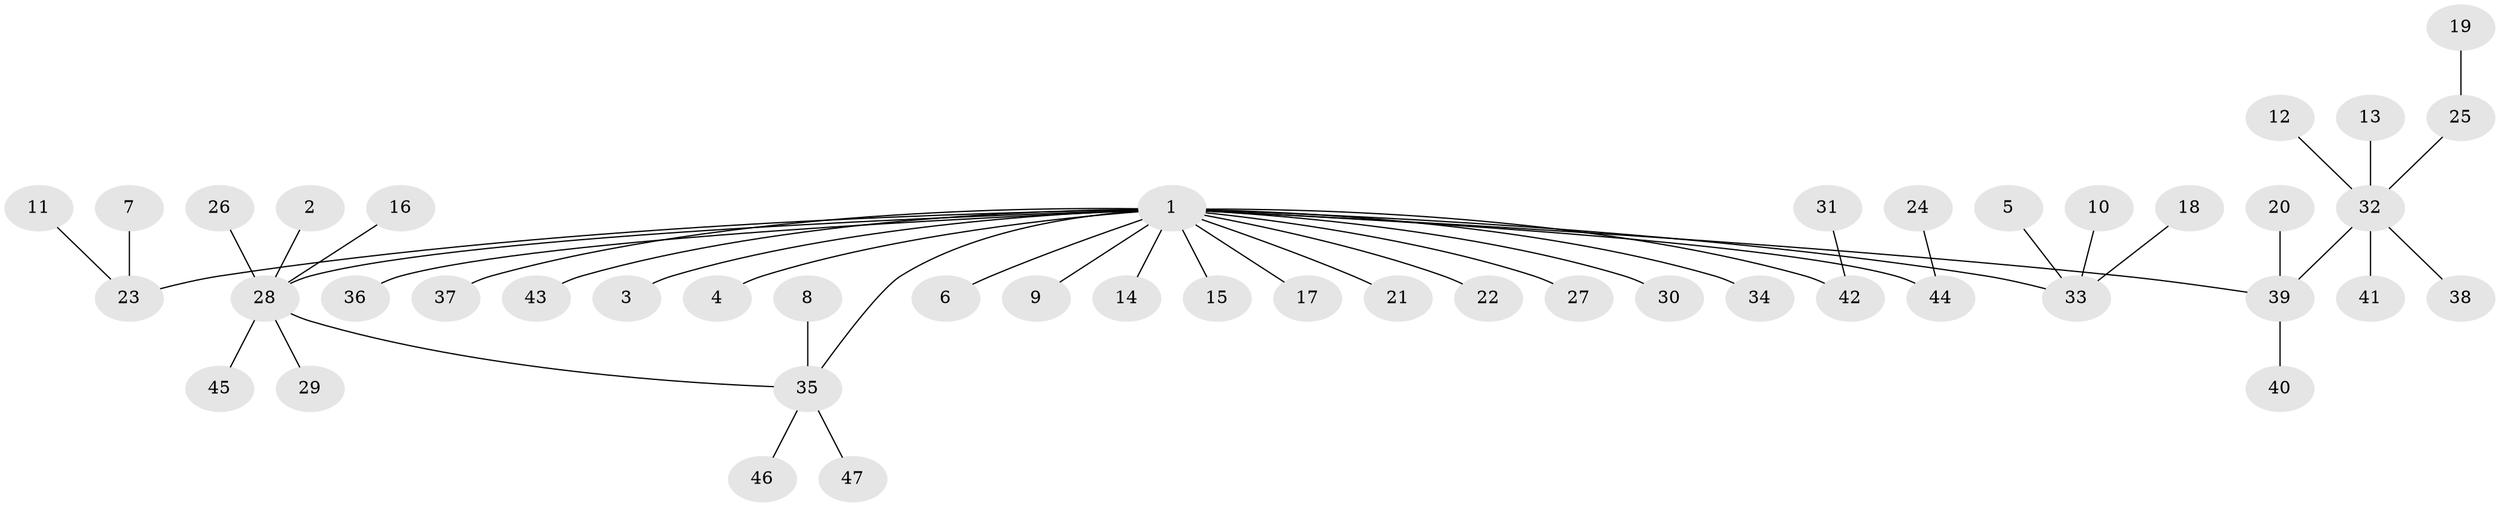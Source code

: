 // original degree distribution, {17: 0.010752688172043012, 8: 0.010752688172043012, 2: 0.13978494623655913, 9: 0.010752688172043012, 5: 0.021505376344086023, 6: 0.021505376344086023, 3: 0.053763440860215055, 4: 0.03225806451612903, 1: 0.6774193548387096, 7: 0.021505376344086023}
// Generated by graph-tools (version 1.1) at 2025/25/03/09/25 03:25:59]
// undirected, 47 vertices, 47 edges
graph export_dot {
graph [start="1"]
  node [color=gray90,style=filled];
  1;
  2;
  3;
  4;
  5;
  6;
  7;
  8;
  9;
  10;
  11;
  12;
  13;
  14;
  15;
  16;
  17;
  18;
  19;
  20;
  21;
  22;
  23;
  24;
  25;
  26;
  27;
  28;
  29;
  30;
  31;
  32;
  33;
  34;
  35;
  36;
  37;
  38;
  39;
  40;
  41;
  42;
  43;
  44;
  45;
  46;
  47;
  1 -- 3 [weight=1.0];
  1 -- 4 [weight=1.0];
  1 -- 6 [weight=1.0];
  1 -- 9 [weight=1.0];
  1 -- 14 [weight=1.0];
  1 -- 15 [weight=1.0];
  1 -- 17 [weight=1.0];
  1 -- 21 [weight=1.0];
  1 -- 22 [weight=1.0];
  1 -- 23 [weight=1.0];
  1 -- 27 [weight=1.0];
  1 -- 28 [weight=1.0];
  1 -- 30 [weight=1.0];
  1 -- 33 [weight=1.0];
  1 -- 34 [weight=1.0];
  1 -- 35 [weight=1.0];
  1 -- 36 [weight=1.0];
  1 -- 37 [weight=1.0];
  1 -- 39 [weight=1.0];
  1 -- 42 [weight=1.0];
  1 -- 43 [weight=1.0];
  1 -- 44 [weight=1.0];
  2 -- 28 [weight=1.0];
  5 -- 33 [weight=1.0];
  7 -- 23 [weight=1.0];
  8 -- 35 [weight=1.0];
  10 -- 33 [weight=1.0];
  11 -- 23 [weight=1.0];
  12 -- 32 [weight=1.0];
  13 -- 32 [weight=1.0];
  16 -- 28 [weight=1.0];
  18 -- 33 [weight=1.0];
  19 -- 25 [weight=1.0];
  20 -- 39 [weight=1.0];
  24 -- 44 [weight=1.0];
  25 -- 32 [weight=1.0];
  26 -- 28 [weight=1.0];
  28 -- 29 [weight=1.0];
  28 -- 35 [weight=1.0];
  28 -- 45 [weight=1.0];
  31 -- 42 [weight=1.0];
  32 -- 38 [weight=1.0];
  32 -- 39 [weight=1.0];
  32 -- 41 [weight=1.0];
  35 -- 46 [weight=1.0];
  35 -- 47 [weight=1.0];
  39 -- 40 [weight=1.0];
}

